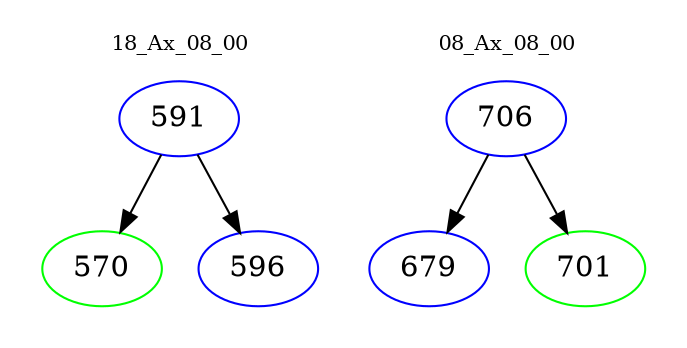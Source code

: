 digraph{
subgraph cluster_0 {
color = white
label = "18_Ax_08_00";
fontsize=10;
T0_591 [label="591", color="blue"]
T0_591 -> T0_570 [color="black"]
T0_570 [label="570", color="green"]
T0_591 -> T0_596 [color="black"]
T0_596 [label="596", color="blue"]
}
subgraph cluster_1 {
color = white
label = "08_Ax_08_00";
fontsize=10;
T1_706 [label="706", color="blue"]
T1_706 -> T1_679 [color="black"]
T1_679 [label="679", color="blue"]
T1_706 -> T1_701 [color="black"]
T1_701 [label="701", color="green"]
}
}
